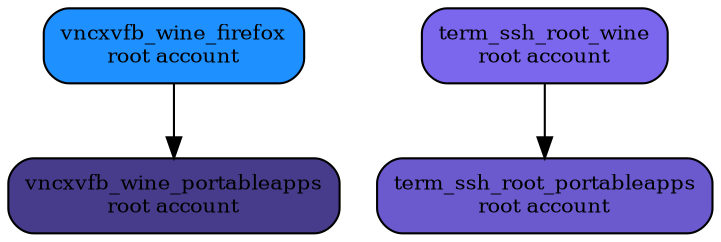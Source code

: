 digraph docker
{
 "vncxvfb_wine_firefox" [label="vncxvfb_wine_firefox\nroot account",shape=box,fillcolor="dodgerblue",style="filled,rounded", fontsize="10.0"];
 "vncxvfb_wine_portableapps" [label="vncxvfb_wine_portableapps\nroot account",shape=box,fillcolor="slateblue4",style="filled,rounded", fontsize="10.0"];
 "term_ssh_root_wine" [label="term_ssh_root_wine\nroot account",shape=box,fillcolor="slateblue2",style="filled,rounded", fontsize="10.0"];
 "term_ssh_root_portableapps" [label="term_ssh_root_portableapps\nroot account",shape=box,fillcolor="slateblue",style="filled,rounded", fontsize="10.0"];
 "vncxvfb_wine_firefox" -> "vncxvfb_wine_portableapps";
 "term_ssh_root_wine" -> "term_ssh_root_portableapps";
}

